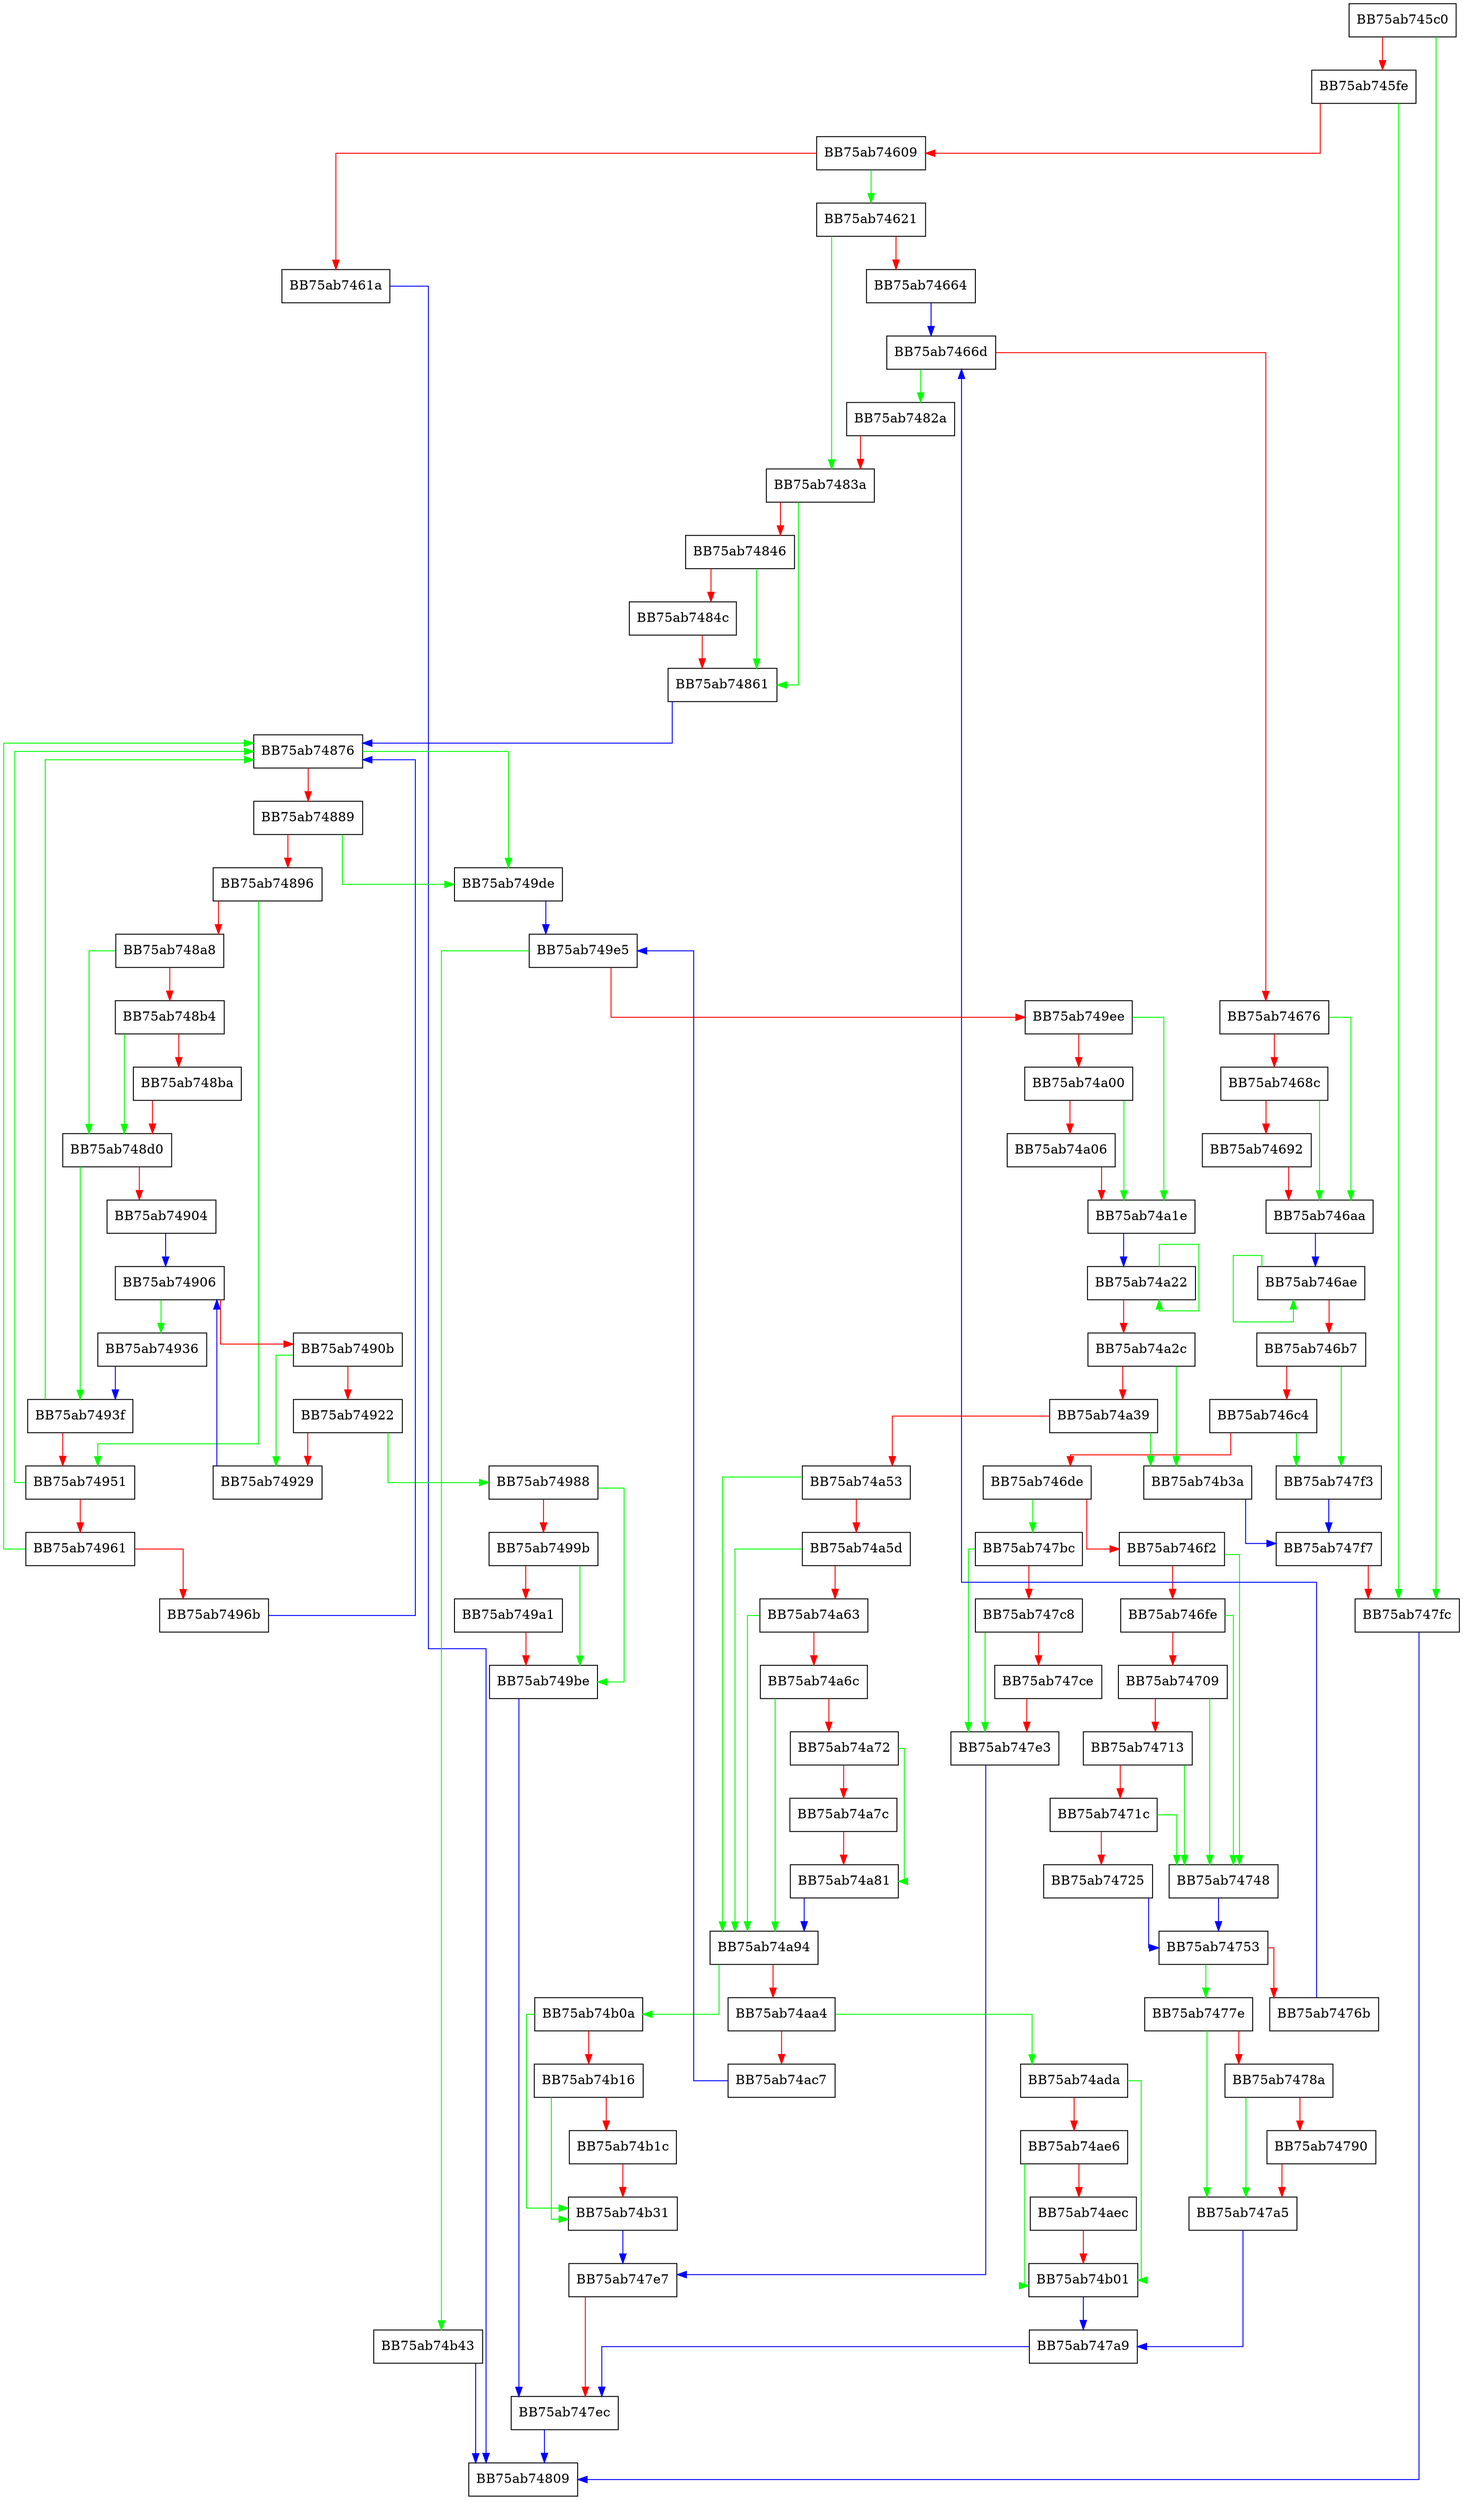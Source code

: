 digraph pfnExpandUserProfiles {
  node [shape="box"];
  graph [splines=ortho];
  BB75ab745c0 -> BB75ab747fc [color="green"];
  BB75ab745c0 -> BB75ab745fe [color="red"];
  BB75ab745fe -> BB75ab747fc [color="green"];
  BB75ab745fe -> BB75ab74609 [color="red"];
  BB75ab74609 -> BB75ab74621 [color="green"];
  BB75ab74609 -> BB75ab7461a [color="red"];
  BB75ab7461a -> BB75ab74809 [color="blue"];
  BB75ab74621 -> BB75ab7483a [color="green"];
  BB75ab74621 -> BB75ab74664 [color="red"];
  BB75ab74664 -> BB75ab7466d [color="blue"];
  BB75ab7466d -> BB75ab7482a [color="green"];
  BB75ab7466d -> BB75ab74676 [color="red"];
  BB75ab74676 -> BB75ab746aa [color="green"];
  BB75ab74676 -> BB75ab7468c [color="red"];
  BB75ab7468c -> BB75ab746aa [color="green"];
  BB75ab7468c -> BB75ab74692 [color="red"];
  BB75ab74692 -> BB75ab746aa [color="red"];
  BB75ab746aa -> BB75ab746ae [color="blue"];
  BB75ab746ae -> BB75ab746ae [color="green"];
  BB75ab746ae -> BB75ab746b7 [color="red"];
  BB75ab746b7 -> BB75ab747f3 [color="green"];
  BB75ab746b7 -> BB75ab746c4 [color="red"];
  BB75ab746c4 -> BB75ab747f3 [color="green"];
  BB75ab746c4 -> BB75ab746de [color="red"];
  BB75ab746de -> BB75ab747bc [color="green"];
  BB75ab746de -> BB75ab746f2 [color="red"];
  BB75ab746f2 -> BB75ab74748 [color="green"];
  BB75ab746f2 -> BB75ab746fe [color="red"];
  BB75ab746fe -> BB75ab74748 [color="green"];
  BB75ab746fe -> BB75ab74709 [color="red"];
  BB75ab74709 -> BB75ab74748 [color="green"];
  BB75ab74709 -> BB75ab74713 [color="red"];
  BB75ab74713 -> BB75ab74748 [color="green"];
  BB75ab74713 -> BB75ab7471c [color="red"];
  BB75ab7471c -> BB75ab74748 [color="green"];
  BB75ab7471c -> BB75ab74725 [color="red"];
  BB75ab74725 -> BB75ab74753 [color="blue"];
  BB75ab74748 -> BB75ab74753 [color="blue"];
  BB75ab74753 -> BB75ab7477e [color="green"];
  BB75ab74753 -> BB75ab7476b [color="red"];
  BB75ab7476b -> BB75ab7466d [color="blue"];
  BB75ab7477e -> BB75ab747a5 [color="green"];
  BB75ab7477e -> BB75ab7478a [color="red"];
  BB75ab7478a -> BB75ab747a5 [color="green"];
  BB75ab7478a -> BB75ab74790 [color="red"];
  BB75ab74790 -> BB75ab747a5 [color="red"];
  BB75ab747a5 -> BB75ab747a9 [color="blue"];
  BB75ab747a9 -> BB75ab747ec [color="blue"];
  BB75ab747bc -> BB75ab747e3 [color="green"];
  BB75ab747bc -> BB75ab747c8 [color="red"];
  BB75ab747c8 -> BB75ab747e3 [color="green"];
  BB75ab747c8 -> BB75ab747ce [color="red"];
  BB75ab747ce -> BB75ab747e3 [color="red"];
  BB75ab747e3 -> BB75ab747e7 [color="blue"];
  BB75ab747e7 -> BB75ab747ec [color="red"];
  BB75ab747ec -> BB75ab74809 [color="blue"];
  BB75ab747f3 -> BB75ab747f7 [color="blue"];
  BB75ab747f7 -> BB75ab747fc [color="red"];
  BB75ab747fc -> BB75ab74809 [color="blue"];
  BB75ab7482a -> BB75ab7483a [color="red"];
  BB75ab7483a -> BB75ab74861 [color="green"];
  BB75ab7483a -> BB75ab74846 [color="red"];
  BB75ab74846 -> BB75ab74861 [color="green"];
  BB75ab74846 -> BB75ab7484c [color="red"];
  BB75ab7484c -> BB75ab74861 [color="red"];
  BB75ab74861 -> BB75ab74876 [color="blue"];
  BB75ab74876 -> BB75ab749de [color="green"];
  BB75ab74876 -> BB75ab74889 [color="red"];
  BB75ab74889 -> BB75ab749de [color="green"];
  BB75ab74889 -> BB75ab74896 [color="red"];
  BB75ab74896 -> BB75ab74951 [color="green"];
  BB75ab74896 -> BB75ab748a8 [color="red"];
  BB75ab748a8 -> BB75ab748d0 [color="green"];
  BB75ab748a8 -> BB75ab748b4 [color="red"];
  BB75ab748b4 -> BB75ab748d0 [color="green"];
  BB75ab748b4 -> BB75ab748ba [color="red"];
  BB75ab748ba -> BB75ab748d0 [color="red"];
  BB75ab748d0 -> BB75ab7493f [color="green"];
  BB75ab748d0 -> BB75ab74904 [color="red"];
  BB75ab74904 -> BB75ab74906 [color="blue"];
  BB75ab74906 -> BB75ab74936 [color="green"];
  BB75ab74906 -> BB75ab7490b [color="red"];
  BB75ab7490b -> BB75ab74929 [color="green"];
  BB75ab7490b -> BB75ab74922 [color="red"];
  BB75ab74922 -> BB75ab74988 [color="green"];
  BB75ab74922 -> BB75ab74929 [color="red"];
  BB75ab74929 -> BB75ab74906 [color="blue"];
  BB75ab74936 -> BB75ab7493f [color="blue"];
  BB75ab7493f -> BB75ab74876 [color="green"];
  BB75ab7493f -> BB75ab74951 [color="red"];
  BB75ab74951 -> BB75ab74876 [color="green"];
  BB75ab74951 -> BB75ab74961 [color="red"];
  BB75ab74961 -> BB75ab74876 [color="green"];
  BB75ab74961 -> BB75ab7496b [color="red"];
  BB75ab7496b -> BB75ab74876 [color="blue"];
  BB75ab74988 -> BB75ab749be [color="green"];
  BB75ab74988 -> BB75ab7499b [color="red"];
  BB75ab7499b -> BB75ab749be [color="green"];
  BB75ab7499b -> BB75ab749a1 [color="red"];
  BB75ab749a1 -> BB75ab749be [color="red"];
  BB75ab749be -> BB75ab747ec [color="blue"];
  BB75ab749de -> BB75ab749e5 [color="blue"];
  BB75ab749e5 -> BB75ab74b43 [color="green"];
  BB75ab749e5 -> BB75ab749ee [color="red"];
  BB75ab749ee -> BB75ab74a1e [color="green"];
  BB75ab749ee -> BB75ab74a00 [color="red"];
  BB75ab74a00 -> BB75ab74a1e [color="green"];
  BB75ab74a00 -> BB75ab74a06 [color="red"];
  BB75ab74a06 -> BB75ab74a1e [color="red"];
  BB75ab74a1e -> BB75ab74a22 [color="blue"];
  BB75ab74a22 -> BB75ab74a22 [color="green"];
  BB75ab74a22 -> BB75ab74a2c [color="red"];
  BB75ab74a2c -> BB75ab74b3a [color="green"];
  BB75ab74a2c -> BB75ab74a39 [color="red"];
  BB75ab74a39 -> BB75ab74b3a [color="green"];
  BB75ab74a39 -> BB75ab74a53 [color="red"];
  BB75ab74a53 -> BB75ab74a94 [color="green"];
  BB75ab74a53 -> BB75ab74a5d [color="red"];
  BB75ab74a5d -> BB75ab74a94 [color="green"];
  BB75ab74a5d -> BB75ab74a63 [color="red"];
  BB75ab74a63 -> BB75ab74a94 [color="green"];
  BB75ab74a63 -> BB75ab74a6c [color="red"];
  BB75ab74a6c -> BB75ab74a94 [color="green"];
  BB75ab74a6c -> BB75ab74a72 [color="red"];
  BB75ab74a72 -> BB75ab74a81 [color="green"];
  BB75ab74a72 -> BB75ab74a7c [color="red"];
  BB75ab74a7c -> BB75ab74a81 [color="red"];
  BB75ab74a81 -> BB75ab74a94 [color="blue"];
  BB75ab74a94 -> BB75ab74b0a [color="green"];
  BB75ab74a94 -> BB75ab74aa4 [color="red"];
  BB75ab74aa4 -> BB75ab74ada [color="green"];
  BB75ab74aa4 -> BB75ab74ac7 [color="red"];
  BB75ab74ac7 -> BB75ab749e5 [color="blue"];
  BB75ab74ada -> BB75ab74b01 [color="green"];
  BB75ab74ada -> BB75ab74ae6 [color="red"];
  BB75ab74ae6 -> BB75ab74b01 [color="green"];
  BB75ab74ae6 -> BB75ab74aec [color="red"];
  BB75ab74aec -> BB75ab74b01 [color="red"];
  BB75ab74b01 -> BB75ab747a9 [color="blue"];
  BB75ab74b0a -> BB75ab74b31 [color="green"];
  BB75ab74b0a -> BB75ab74b16 [color="red"];
  BB75ab74b16 -> BB75ab74b31 [color="green"];
  BB75ab74b16 -> BB75ab74b1c [color="red"];
  BB75ab74b1c -> BB75ab74b31 [color="red"];
  BB75ab74b31 -> BB75ab747e7 [color="blue"];
  BB75ab74b3a -> BB75ab747f7 [color="blue"];
  BB75ab74b43 -> BB75ab74809 [color="blue"];
}